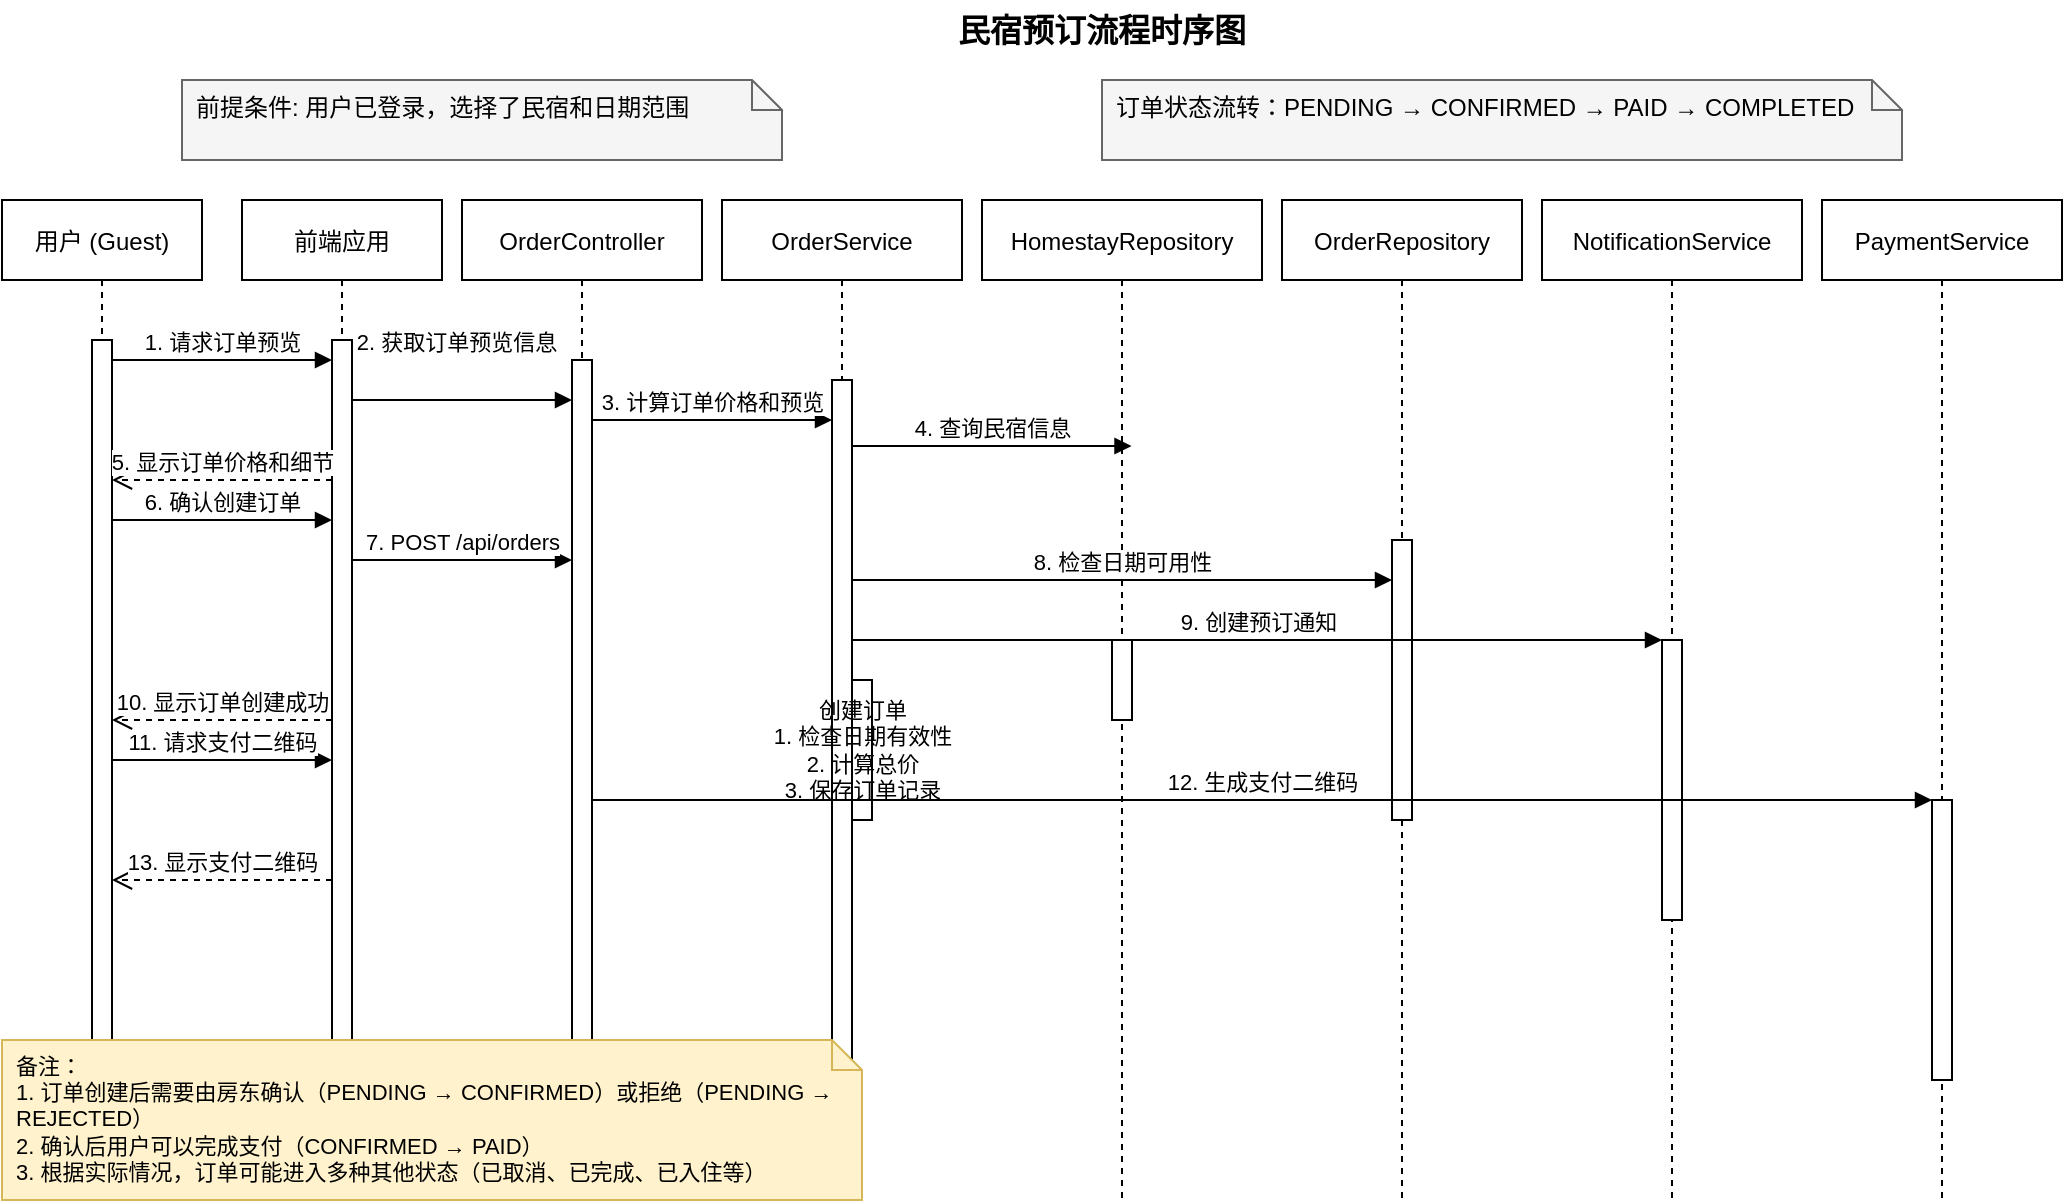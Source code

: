 <mxfile version="26.2.2">
  <diagram id="booking_sequence_diagram" name="民宿预订流程时序图">
    <mxGraphModel dx="1212" dy="719" grid="1" gridSize="10" guides="1" tooltips="1" connect="1" arrows="1" fold="1" page="1" pageScale="1" pageWidth="1169" pageHeight="827" math="0" shadow="0">
      <root>
        <mxCell id="0" />
        <mxCell id="1" parent="0" />
        <mxCell id="title" value="民宿预订流程时序图" style="text;html=1;strokeColor=none;fillColor=none;align=center;verticalAlign=middle;whiteSpace=wrap;rounded=0;fontSize=16;fontStyle=1" parent="1" vertex="1">
          <mxGeometry x="500" y="20" width="220" height="30" as="geometry" />
        </mxCell>
        <mxCell id="note-precondition" value="前提条件: 用户已登录，选择了民宿和日期范围" style="shape=note;size=15;whiteSpace=wrap;html=1;verticalAlign=top;align=left;spacingLeft=5;fillColor=#f5f5f5;strokeColor=#666666;fontSize=12;" parent="1" vertex="1">
          <mxGeometry x="150" y="60" width="300" height="40" as="geometry" />
        </mxCell>
        <mxCell id="note-states" value="订单状态流转：PENDING → CONFIRMED → PAID → COMPLETED" style="shape=note;size=15;whiteSpace=wrap;html=1;verticalAlign=top;align=left;spacingLeft=5;fillColor=#f5f5f5;strokeColor=#666666;fontSize=12;" parent="1" vertex="1">
          <mxGeometry x="610" y="60" width="400" height="40" as="geometry" />
        </mxCell>
        <mxCell id="lifeline-user" value="用户 (Guest)" style="shape=umlLifeline;perimeter=lifelinePerimeter;container=1;collapsible=0;recursiveResize=0;rounded=0;shadow=0;strokeWidth=1;size=40;fontSize=12;" parent="1" vertex="1">
          <mxGeometry x="60" y="120" width="100" height="500" as="geometry" />
        </mxCell>
        <mxCell id="activation-user" value="" style="html=1;points=[];perimeter=orthogonalPerimeter;outlineConnect=0;targetShapes=umlLifeline;portConstraint=eastwest;newEdgeStyle={&quot;edgeStyle&quot;:&quot;elbowEdgeStyle&quot;,&quot;elbow&quot;:&quot;vertical&quot;,&quot;curved&quot;:0,&quot;rounded&quot;:0};fontSize=11;" parent="lifeline-user" vertex="1">
          <mxGeometry x="45" y="70" width="10" height="400" as="geometry" />
        </mxCell>
        <mxCell id="lifeline-frontend" value="前端应用" style="shape=umlLifeline;perimeter=lifelinePerimeter;container=1;collapsible=0;recursiveResize=0;rounded=0;shadow=0;strokeWidth=1;size=40;fontSize=12;" parent="1" vertex="1">
          <mxGeometry x="180" y="120" width="100" height="500" as="geometry" />
        </mxCell>
        <mxCell id="activation-frontend" value="" style="html=1;points=[];perimeter=orthogonalPerimeter;outlineConnect=0;targetShapes=umlLifeline;portConstraint=eastwest;newEdgeStyle={&quot;edgeStyle&quot;:&quot;elbowEdgeStyle&quot;,&quot;elbow&quot;:&quot;vertical&quot;,&quot;curved&quot;:0,&quot;rounded&quot;:0};fontSize=11;" parent="lifeline-frontend" vertex="1">
          <mxGeometry x="45" y="70" width="10" height="400" as="geometry" />
        </mxCell>
        <mxCell id="lifeline-controller" value="OrderController" style="shape=umlLifeline;perimeter=lifelinePerimeter;container=1;collapsible=0;recursiveResize=0;rounded=0;shadow=0;strokeWidth=1;size=40;fontSize=12;" parent="1" vertex="1">
          <mxGeometry x="290" y="120" width="120" height="500" as="geometry" />
        </mxCell>
        <mxCell id="activation-controller" value="" style="html=1;points=[];perimeter=orthogonalPerimeter;outlineConnect=0;targetShapes=umlLifeline;portConstraint=eastwest;newEdgeStyle={&quot;edgeStyle&quot;:&quot;elbowEdgeStyle&quot;,&quot;elbow&quot;:&quot;vertical&quot;,&quot;curved&quot;:0,&quot;rounded&quot;:0};fontSize=11;" parent="lifeline-controller" vertex="1">
          <mxGeometry x="55" y="80" width="10" height="380" as="geometry" />
        </mxCell>
        <mxCell id="lifeline-orderservice" value="OrderService" style="shape=umlLifeline;perimeter=lifelinePerimeter;container=1;collapsible=0;recursiveResize=0;rounded=0;shadow=0;strokeWidth=1;size=40;fontSize=12;" parent="1" vertex="1">
          <mxGeometry x="420" y="120" width="120" height="500" as="geometry" />
        </mxCell>
        <mxCell id="activation-orderservice" value="" style="html=1;points=[];perimeter=orthogonalPerimeter;outlineConnect=0;targetShapes=umlLifeline;portConstraint=eastwest;newEdgeStyle={&quot;edgeStyle&quot;:&quot;elbowEdgeStyle&quot;,&quot;elbow&quot;:&quot;vertical&quot;,&quot;curved&quot;:0,&quot;rounded&quot;:0};fontSize=11;" parent="lifeline-orderservice" vertex="1">
          <mxGeometry x="55" y="90" width="10" height="360" as="geometry" />
        </mxCell>
        <mxCell id="act-create-order" value="创建订单&#xa;1. 检查日期有效性&#xa;2. 计算总价&#xa;3. 保存订单记录" style="html=1;points=[];perimeter=orthogonalPerimeter;outlineConnect=0;targetShapes=umlLifeline;portConstraint=eastwest;newEdgeStyle={&quot;edgeStyle&quot;:&quot;elbowEdgeStyle&quot;,&quot;elbow&quot;:&quot;vertical&quot;,&quot;curved&quot;:0,&quot;rounded&quot;:0};fontSize=11;" parent="lifeline-orderservice" vertex="1">
          <mxGeometry x="65" y="240" width="10" height="70" as="geometry" />
        </mxCell>
        <mxCell id="lifeline-homestayrepo" value="HomestayRepository" style="shape=umlLifeline;perimeter=lifelinePerimeter;container=1;collapsible=0;recursiveResize=0;rounded=0;shadow=0;strokeWidth=1;size=40;fontSize=12;" parent="1" vertex="1">
          <mxGeometry x="550" y="120" width="140" height="500" as="geometry" />
        </mxCell>
        <mxCell id="activation-homestayrepo" value="" style="html=1;points=[];perimeter=orthogonalPerimeter;outlineConnect=0;targetShapes=umlLifeline;portConstraint=eastwest;newEdgeStyle={&quot;edgeStyle&quot;:&quot;elbowEdgeStyle&quot;,&quot;elbow&quot;:&quot;vertical&quot;,&quot;curved&quot;:0,&quot;rounded&quot;:0};fontSize=11;" parent="lifeline-homestayrepo" vertex="1">
          <mxGeometry x="65" y="220" width="10" height="40" as="geometry" />
        </mxCell>
        <mxCell id="lifeline-orderrepo" value="OrderRepository" style="shape=umlLifeline;perimeter=lifelinePerimeter;container=1;collapsible=0;recursiveResize=0;rounded=0;shadow=0;strokeWidth=1;size=40;fontSize=12;" parent="1" vertex="1">
          <mxGeometry x="700" y="120" width="120" height="500" as="geometry" />
        </mxCell>
        <mxCell id="activation-orderrepo" value="" style="html=1;points=[];perimeter=orthogonalPerimeter;outlineConnect=0;targetShapes=umlLifeline;portConstraint=eastwest;newEdgeStyle={&quot;edgeStyle&quot;:&quot;elbowEdgeStyle&quot;,&quot;elbow&quot;:&quot;vertical&quot;,&quot;curved&quot;:0,&quot;rounded&quot;:0};fontSize=11;" parent="lifeline-orderrepo" vertex="1">
          <mxGeometry x="55" y="170" width="10" height="140" as="geometry" />
        </mxCell>
        <mxCell id="lifeline-notification" value="NotificationService" style="shape=umlLifeline;perimeter=lifelinePerimeter;container=1;collapsible=0;recursiveResize=0;rounded=0;shadow=0;strokeWidth=1;size=40;fontSize=12;" parent="1" vertex="1">
          <mxGeometry x="830" y="120" width="130" height="500" as="geometry" />
        </mxCell>
        <mxCell id="activation-notification" value="" style="html=1;points=[];perimeter=orthogonalPerimeter;outlineConnect=0;targetShapes=umlLifeline;portConstraint=eastwest;newEdgeStyle={&quot;edgeStyle&quot;:&quot;elbowEdgeStyle&quot;,&quot;elbow&quot;:&quot;vertical&quot;,&quot;curved&quot;:0,&quot;rounded&quot;:0};fontSize=11;" parent="lifeline-notification" vertex="1">
          <mxGeometry x="60" y="220" width="10" height="140" as="geometry" />
        </mxCell>
        <mxCell id="lifeline-payment" value="PaymentService" style="shape=umlLifeline;perimeter=lifelinePerimeter;container=1;collapsible=0;recursiveResize=0;rounded=0;shadow=0;strokeWidth=1;size=40;fontSize=12;" parent="1" vertex="1">
          <mxGeometry x="970" y="120" width="120" height="500" as="geometry" />
        </mxCell>
        <mxCell id="activation-payment" value="" style="html=1;points=[];perimeter=orthogonalPerimeter;outlineConnect=0;targetShapes=umlLifeline;portConstraint=eastwest;newEdgeStyle={&quot;edgeStyle&quot;:&quot;elbowEdgeStyle&quot;,&quot;elbow&quot;:&quot;vertical&quot;,&quot;curved&quot;:0,&quot;rounded&quot;:0};fontSize=11;" parent="lifeline-payment" vertex="1">
          <mxGeometry x="55" y="300" width="10" height="140" as="geometry" />
        </mxCell>
        <mxCell id="msg-preview-req" value="1. 请求订单预览" style="html=1;verticalAlign=bottom;endArrow=block;edgeStyle=elbowEdgeStyle;elbow=vertical;curved=0;rounded=0;fontSize=11;" parent="1" source="activation-user" target="activation-frontend" edge="1">
          <mxGeometry relative="1" as="geometry">
            <Array as="points">
              <mxPoint x="150" y="200" />
            </Array>
            <mxPoint x="110" y="200" as="sourcePoint" />
            <mxPoint x="230" y="200" as="targetPoint" />
          </mxGeometry>
        </mxCell>
        <mxCell id="msg-preview-api" value="2. 获取订单预览信息" style="html=1;verticalAlign=bottom;endArrow=block;edgeStyle=elbowEdgeStyle;elbow=vertical;curved=0;rounded=0;fontSize=11;" parent="1" source="activation-frontend" target="activation-controller" edge="1">
          <mxGeometry x="-0.053" y="20" relative="1" as="geometry">
            <Array as="points">
              <mxPoint x="260" y="220" />
            </Array>
            <mxPoint as="offset" />
            <mxPoint x="230" y="220" as="sourcePoint" />
            <mxPoint x="350" y="220" as="targetPoint" />
          </mxGeometry>
        </mxCell>
        <mxCell id="msg-preview-service" value="3. 计算订单价格和预览" style="html=1;verticalAlign=bottom;endArrow=block;edgeStyle=elbowEdgeStyle;elbow=vertical;curved=0;rounded=0;fontSize=11;" parent="1" source="activation-controller" target="activation-orderservice" edge="1">
          <mxGeometry relative="1" as="geometry">
            <Array as="points">
              <mxPoint x="390" y="230" />
            </Array>
            <mxPoint x="350" y="230" as="sourcePoint" />
            <mxPoint x="470" y="230" as="targetPoint" />
          </mxGeometry>
        </mxCell>
        <mxCell id="msg-get-homestay" value="4. 查询民宿信息" style="html=1;verticalAlign=bottom;endArrow=block;edgeStyle=elbowEdgeStyle;elbow=vertical;curved=0;rounded=0;fontSize=11;entryX=0.534;entryY=0.246;entryDx=0;entryDy=0;entryPerimeter=0;" parent="1" source="activation-orderservice" target="lifeline-homestayrepo" edge="1">
          <mxGeometry relative="1" as="geometry">
            <Array as="points" />
            <mxPoint x="470" y="240" as="sourcePoint" />
            <mxPoint x="590" y="240" as="targetPoint" />
          </mxGeometry>
        </mxCell>
        <mxCell id="msg-preview-user-resp" value="5. 显示订单价格和细节" style="html=1;verticalAlign=bottom;endArrow=open;dashed=1;endSize=8;edgeStyle=elbowEdgeStyle;elbow=vertical;curved=0;rounded=0;fontSize=11;" parent="1" source="activation-frontend" target="activation-user" edge="1">
          <mxGeometry relative="1" as="geometry">
            <Array as="points">
              <mxPoint x="150" y="260" />
            </Array>
            <mxPoint x="230" y="260" as="sourcePoint" />
            <mxPoint x="110" y="260" as="targetPoint" />
          </mxGeometry>
        </mxCell>
        <mxCell id="msg-create-req" value="6. 确认创建订单" style="html=1;verticalAlign=bottom;endArrow=block;edgeStyle=elbowEdgeStyle;elbow=vertical;curved=0;rounded=0;fontSize=11;" parent="1" source="activation-user" target="activation-frontend" edge="1">
          <mxGeometry relative="1" as="geometry">
            <Array as="points">
              <mxPoint x="150" y="280" />
            </Array>
            <mxPoint x="110" y="280" as="sourcePoint" />
            <mxPoint x="230" y="280" as="targetPoint" />
          </mxGeometry>
        </mxCell>
        <mxCell id="msg-create-api" value="7. POST /api/orders" style="html=1;verticalAlign=bottom;endArrow=block;edgeStyle=elbowEdgeStyle;elbow=vertical;curved=0;rounded=0;fontSize=11;" parent="1" source="activation-frontend" target="activation-controller" edge="1">
          <mxGeometry relative="1" as="geometry">
            <Array as="points">
              <mxPoint x="260" y="300" />
            </Array>
            <mxPoint x="230" y="300" as="sourcePoint" />
            <mxPoint x="350" y="300" as="targetPoint" />
          </mxGeometry>
        </mxCell>
        <mxCell id="msg-check-overlap" value="8. 检查日期可用性" style="html=1;verticalAlign=bottom;endArrow=block;edgeStyle=elbowEdgeStyle;elbow=vertical;curved=0;rounded=0;fontSize=11;" parent="1" source="activation-orderservice" target="activation-orderrepo" edge="1">
          <mxGeometry relative="1" as="geometry">
            <Array as="points">
              <mxPoint x="620" y="310" />
            </Array>
            <mxPoint x="470" y="290" as="sourcePoint" />
            <mxPoint x="590" y="290" as="targetPoint" />
          </mxGeometry>
        </mxCell>
        <mxCell id="msg-notify-host" value="9. 创建预订通知" style="html=1;verticalAlign=bottom;endArrow=block;edgeStyle=elbowEdgeStyle;elbow=vertical;curved=0;rounded=0;fontSize=11;" parent="1" source="activation-orderservice" target="activation-notification" edge="1">
          <mxGeometry relative="1" as="geometry">
            <Array as="points">
              <mxPoint x="650" y="340" />
            </Array>
            <mxPoint x="470" y="340" as="sourcePoint" />
            <mxPoint x="590" y="340" as="targetPoint" />
          </mxGeometry>
        </mxCell>
        <mxCell id="msg-create-user-resp" value="10. 显示订单创建成功" style="html=1;verticalAlign=bottom;endArrow=open;dashed=1;endSize=8;edgeStyle=elbowEdgeStyle;elbow=vertical;curved=0;rounded=0;fontSize=11;" parent="1" source="activation-frontend" target="activation-user" edge="1">
          <mxGeometry relative="1" as="geometry">
            <Array as="points">
              <mxPoint x="150" y="380" />
            </Array>
            <mxPoint x="230" y="380" as="sourcePoint" />
            <mxPoint x="110" y="380" as="targetPoint" />
          </mxGeometry>
        </mxCell>
        <mxCell id="msg-qr-req" value="11. 请求支付二维码" style="html=1;verticalAlign=bottom;endArrow=block;edgeStyle=elbowEdgeStyle;elbow=vertical;curved=0;rounded=0;fontSize=11;" parent="1" source="activation-user" target="activation-frontend" edge="1">
          <mxGeometry relative="1" as="geometry">
            <Array as="points">
              <mxPoint x="150" y="400" />
            </Array>
            <mxPoint x="110" y="400" as="sourcePoint" />
            <mxPoint x="230" y="400" as="targetPoint" />
          </mxGeometry>
        </mxCell>
        <mxCell id="msg-get-qr" value="12. 生成支付二维码" style="html=1;verticalAlign=bottom;endArrow=block;edgeStyle=elbowEdgeStyle;elbow=vertical;curved=0;rounded=0;fontSize=11;" parent="1" source="activation-controller" target="activation-payment" edge="1">
          <mxGeometry relative="1" as="geometry">
            <Array as="points">
              <mxPoint x="600" y="420" />
            </Array>
            <mxPoint x="350" y="420" as="sourcePoint" />
            <mxPoint x="470" y="420" as="targetPoint" />
          </mxGeometry>
        </mxCell>
        <mxCell id="msg-qr-user-resp" value="13. 显示支付二维码" style="html=1;verticalAlign=bottom;endArrow=open;dashed=1;endSize=8;edgeStyle=elbowEdgeStyle;elbow=vertical;curved=0;rounded=0;fontSize=11;" parent="1" source="activation-frontend" target="activation-user" edge="1">
          <mxGeometry relative="1" as="geometry">
            <Array as="points">
              <mxPoint x="150" y="460" />
            </Array>
            <mxPoint x="230" y="460" as="sourcePoint" />
            <mxPoint x="110" y="460" as="targetPoint" />
          </mxGeometry>
        </mxCell>
        <mxCell id="note-alternative" value="备注：&#xa;1. 订单创建后需要由房东确认（PENDING → CONFIRMED）或拒绝（PENDING → REJECTED）&#xa;2. 确认后用户可以完成支付（CONFIRMED → PAID）&#xa;3. 根据实际情况，订单可能进入多种其他状态（已取消、已完成、已入住等）" style="shape=note;size=15;whiteSpace=wrap;html=1;verticalAlign=top;align=left;spacingLeft=5;fillColor=#fff2cc;strokeColor=#d6b656;fontSize=11;" parent="1" vertex="1">
          <mxGeometry x="60" y="540" width="430" height="80" as="geometry" />
        </mxCell>
      </root>
    </mxGraphModel>
  </diagram>
</mxfile>

